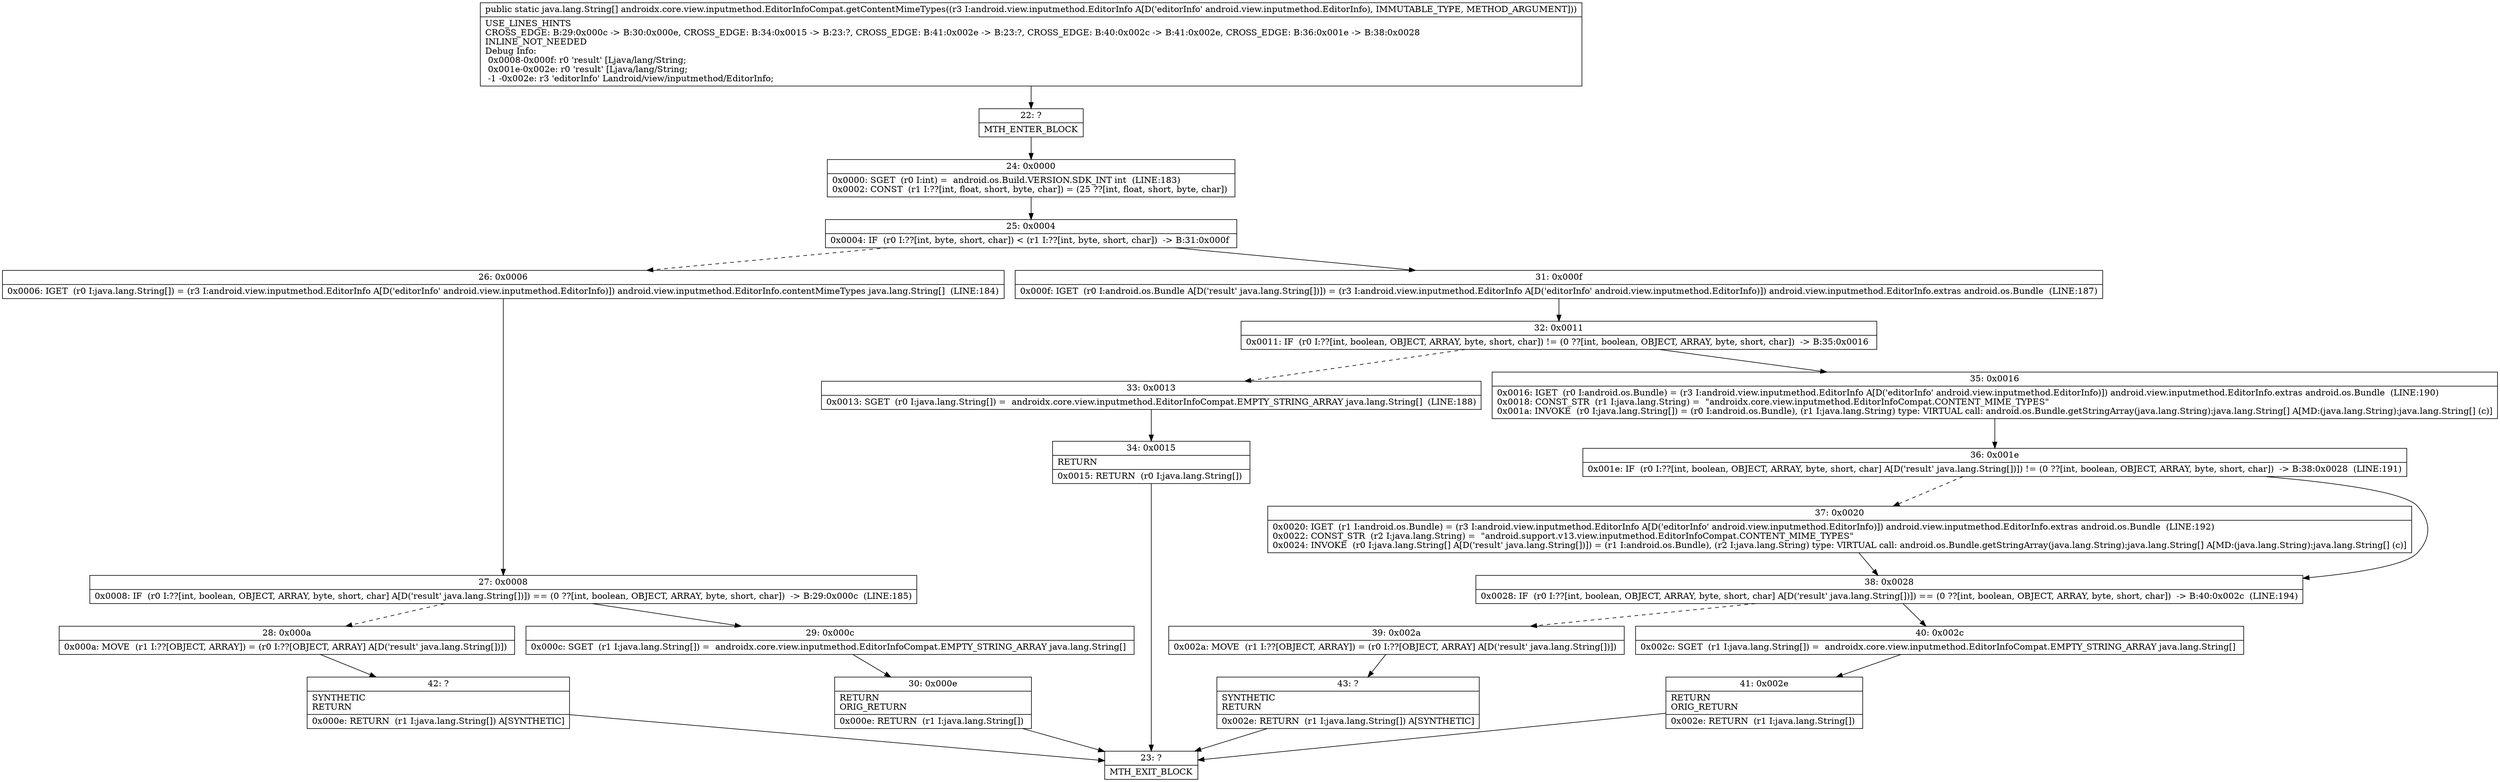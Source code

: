 digraph "CFG forandroidx.core.view.inputmethod.EditorInfoCompat.getContentMimeTypes(Landroid\/view\/inputmethod\/EditorInfo;)[Ljava\/lang\/String;" {
Node_22 [shape=record,label="{22\:\ ?|MTH_ENTER_BLOCK\l}"];
Node_24 [shape=record,label="{24\:\ 0x0000|0x0000: SGET  (r0 I:int) =  android.os.Build.VERSION.SDK_INT int  (LINE:183)\l0x0002: CONST  (r1 I:??[int, float, short, byte, char]) = (25 ??[int, float, short, byte, char]) \l}"];
Node_25 [shape=record,label="{25\:\ 0x0004|0x0004: IF  (r0 I:??[int, byte, short, char]) \< (r1 I:??[int, byte, short, char])  \-\> B:31:0x000f \l}"];
Node_26 [shape=record,label="{26\:\ 0x0006|0x0006: IGET  (r0 I:java.lang.String[]) = (r3 I:android.view.inputmethod.EditorInfo A[D('editorInfo' android.view.inputmethod.EditorInfo)]) android.view.inputmethod.EditorInfo.contentMimeTypes java.lang.String[]  (LINE:184)\l}"];
Node_27 [shape=record,label="{27\:\ 0x0008|0x0008: IF  (r0 I:??[int, boolean, OBJECT, ARRAY, byte, short, char] A[D('result' java.lang.String[])]) == (0 ??[int, boolean, OBJECT, ARRAY, byte, short, char])  \-\> B:29:0x000c  (LINE:185)\l}"];
Node_28 [shape=record,label="{28\:\ 0x000a|0x000a: MOVE  (r1 I:??[OBJECT, ARRAY]) = (r0 I:??[OBJECT, ARRAY] A[D('result' java.lang.String[])]) \l}"];
Node_42 [shape=record,label="{42\:\ ?|SYNTHETIC\lRETURN\l|0x000e: RETURN  (r1 I:java.lang.String[]) A[SYNTHETIC]\l}"];
Node_23 [shape=record,label="{23\:\ ?|MTH_EXIT_BLOCK\l}"];
Node_29 [shape=record,label="{29\:\ 0x000c|0x000c: SGET  (r1 I:java.lang.String[]) =  androidx.core.view.inputmethod.EditorInfoCompat.EMPTY_STRING_ARRAY java.lang.String[] \l}"];
Node_30 [shape=record,label="{30\:\ 0x000e|RETURN\lORIG_RETURN\l|0x000e: RETURN  (r1 I:java.lang.String[]) \l}"];
Node_31 [shape=record,label="{31\:\ 0x000f|0x000f: IGET  (r0 I:android.os.Bundle A[D('result' java.lang.String[])]) = (r3 I:android.view.inputmethod.EditorInfo A[D('editorInfo' android.view.inputmethod.EditorInfo)]) android.view.inputmethod.EditorInfo.extras android.os.Bundle  (LINE:187)\l}"];
Node_32 [shape=record,label="{32\:\ 0x0011|0x0011: IF  (r0 I:??[int, boolean, OBJECT, ARRAY, byte, short, char]) != (0 ??[int, boolean, OBJECT, ARRAY, byte, short, char])  \-\> B:35:0x0016 \l}"];
Node_33 [shape=record,label="{33\:\ 0x0013|0x0013: SGET  (r0 I:java.lang.String[]) =  androidx.core.view.inputmethod.EditorInfoCompat.EMPTY_STRING_ARRAY java.lang.String[]  (LINE:188)\l}"];
Node_34 [shape=record,label="{34\:\ 0x0015|RETURN\l|0x0015: RETURN  (r0 I:java.lang.String[]) \l}"];
Node_35 [shape=record,label="{35\:\ 0x0016|0x0016: IGET  (r0 I:android.os.Bundle) = (r3 I:android.view.inputmethod.EditorInfo A[D('editorInfo' android.view.inputmethod.EditorInfo)]) android.view.inputmethod.EditorInfo.extras android.os.Bundle  (LINE:190)\l0x0018: CONST_STR  (r1 I:java.lang.String) =  \"androidx.core.view.inputmethod.EditorInfoCompat.CONTENT_MIME_TYPES\" \l0x001a: INVOKE  (r0 I:java.lang.String[]) = (r0 I:android.os.Bundle), (r1 I:java.lang.String) type: VIRTUAL call: android.os.Bundle.getStringArray(java.lang.String):java.lang.String[] A[MD:(java.lang.String):java.lang.String[] (c)]\l}"];
Node_36 [shape=record,label="{36\:\ 0x001e|0x001e: IF  (r0 I:??[int, boolean, OBJECT, ARRAY, byte, short, char] A[D('result' java.lang.String[])]) != (0 ??[int, boolean, OBJECT, ARRAY, byte, short, char])  \-\> B:38:0x0028  (LINE:191)\l}"];
Node_37 [shape=record,label="{37\:\ 0x0020|0x0020: IGET  (r1 I:android.os.Bundle) = (r3 I:android.view.inputmethod.EditorInfo A[D('editorInfo' android.view.inputmethod.EditorInfo)]) android.view.inputmethod.EditorInfo.extras android.os.Bundle  (LINE:192)\l0x0022: CONST_STR  (r2 I:java.lang.String) =  \"android.support.v13.view.inputmethod.EditorInfoCompat.CONTENT_MIME_TYPES\" \l0x0024: INVOKE  (r0 I:java.lang.String[] A[D('result' java.lang.String[])]) = (r1 I:android.os.Bundle), (r2 I:java.lang.String) type: VIRTUAL call: android.os.Bundle.getStringArray(java.lang.String):java.lang.String[] A[MD:(java.lang.String):java.lang.String[] (c)]\l}"];
Node_38 [shape=record,label="{38\:\ 0x0028|0x0028: IF  (r0 I:??[int, boolean, OBJECT, ARRAY, byte, short, char] A[D('result' java.lang.String[])]) == (0 ??[int, boolean, OBJECT, ARRAY, byte, short, char])  \-\> B:40:0x002c  (LINE:194)\l}"];
Node_39 [shape=record,label="{39\:\ 0x002a|0x002a: MOVE  (r1 I:??[OBJECT, ARRAY]) = (r0 I:??[OBJECT, ARRAY] A[D('result' java.lang.String[])]) \l}"];
Node_43 [shape=record,label="{43\:\ ?|SYNTHETIC\lRETURN\l|0x002e: RETURN  (r1 I:java.lang.String[]) A[SYNTHETIC]\l}"];
Node_40 [shape=record,label="{40\:\ 0x002c|0x002c: SGET  (r1 I:java.lang.String[]) =  androidx.core.view.inputmethod.EditorInfoCompat.EMPTY_STRING_ARRAY java.lang.String[] \l}"];
Node_41 [shape=record,label="{41\:\ 0x002e|RETURN\lORIG_RETURN\l|0x002e: RETURN  (r1 I:java.lang.String[]) \l}"];
MethodNode[shape=record,label="{public static java.lang.String[] androidx.core.view.inputmethod.EditorInfoCompat.getContentMimeTypes((r3 I:android.view.inputmethod.EditorInfo A[D('editorInfo' android.view.inputmethod.EditorInfo), IMMUTABLE_TYPE, METHOD_ARGUMENT]))  | USE_LINES_HINTS\lCROSS_EDGE: B:29:0x000c \-\> B:30:0x000e, CROSS_EDGE: B:34:0x0015 \-\> B:23:?, CROSS_EDGE: B:41:0x002e \-\> B:23:?, CROSS_EDGE: B:40:0x002c \-\> B:41:0x002e, CROSS_EDGE: B:36:0x001e \-\> B:38:0x0028\lINLINE_NOT_NEEDED\lDebug Info:\l  0x0008\-0x000f: r0 'result' [Ljava\/lang\/String;\l  0x001e\-0x002e: r0 'result' [Ljava\/lang\/String;\l  \-1 \-0x002e: r3 'editorInfo' Landroid\/view\/inputmethod\/EditorInfo;\l}"];
MethodNode -> Node_22;Node_22 -> Node_24;
Node_24 -> Node_25;
Node_25 -> Node_26[style=dashed];
Node_25 -> Node_31;
Node_26 -> Node_27;
Node_27 -> Node_28[style=dashed];
Node_27 -> Node_29;
Node_28 -> Node_42;
Node_42 -> Node_23;
Node_29 -> Node_30;
Node_30 -> Node_23;
Node_31 -> Node_32;
Node_32 -> Node_33[style=dashed];
Node_32 -> Node_35;
Node_33 -> Node_34;
Node_34 -> Node_23;
Node_35 -> Node_36;
Node_36 -> Node_37[style=dashed];
Node_36 -> Node_38;
Node_37 -> Node_38;
Node_38 -> Node_39[style=dashed];
Node_38 -> Node_40;
Node_39 -> Node_43;
Node_43 -> Node_23;
Node_40 -> Node_41;
Node_41 -> Node_23;
}

